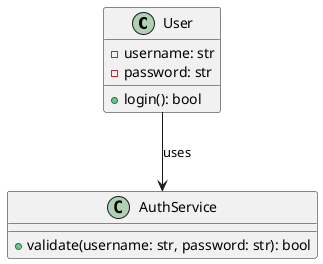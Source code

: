 
@startuml class_diagram
class User {
  -username: str
  -password: str
  +login(): bool
}

class AuthService {
  +validate(username: str, password: str): bool
}

User --> AuthService : uses
@enduml
